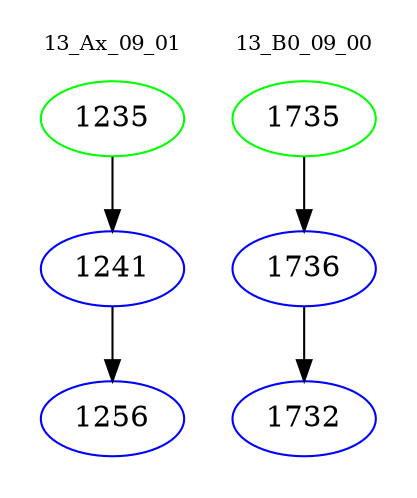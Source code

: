 digraph{
subgraph cluster_0 {
color = white
label = "13_Ax_09_01";
fontsize=10;
T0_1235 [label="1235", color="green"]
T0_1235 -> T0_1241 [color="black"]
T0_1241 [label="1241", color="blue"]
T0_1241 -> T0_1256 [color="black"]
T0_1256 [label="1256", color="blue"]
}
subgraph cluster_1 {
color = white
label = "13_B0_09_00";
fontsize=10;
T1_1735 [label="1735", color="green"]
T1_1735 -> T1_1736 [color="black"]
T1_1736 [label="1736", color="blue"]
T1_1736 -> T1_1732 [color="black"]
T1_1732 [label="1732", color="blue"]
}
}
